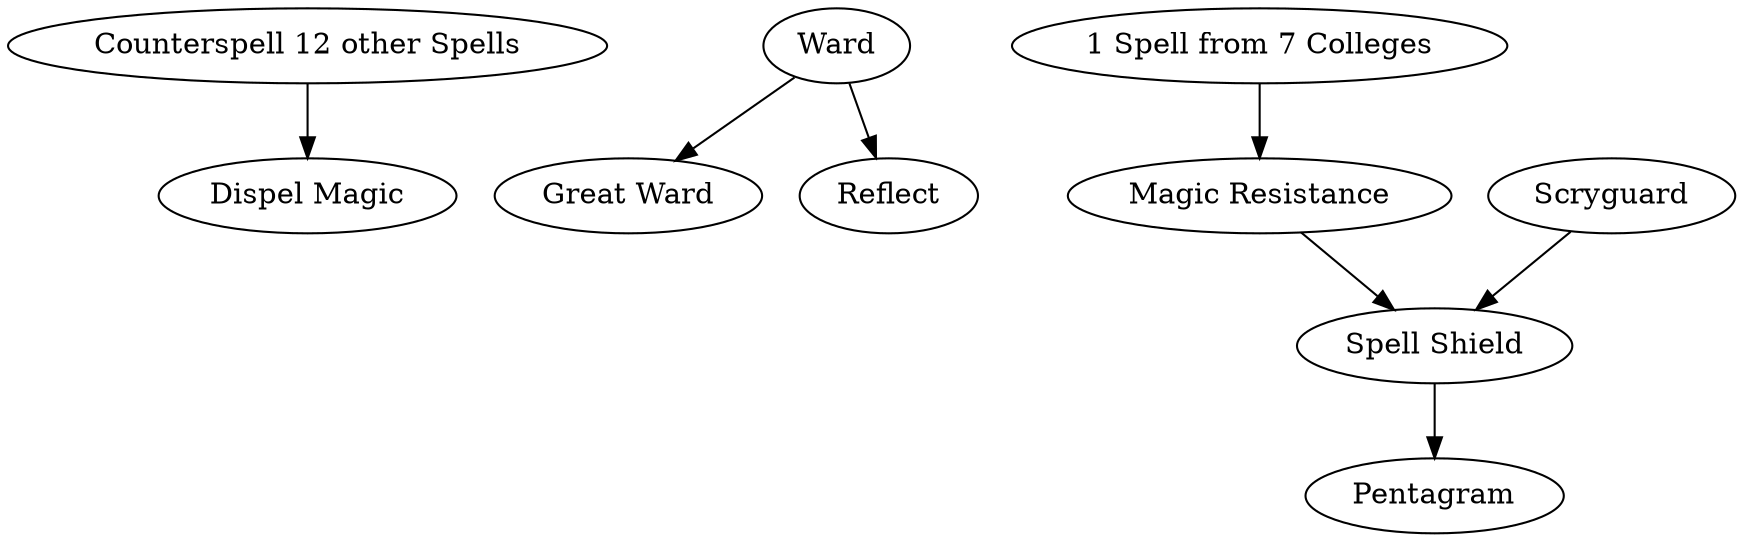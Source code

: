 digraph {
    "Counterspell 12 other Spells" -> { "Dispel Magic" }
    "Ward" -> { "Great Ward", "Reflect" }
    "1 Spell from 7 Colleges" -> { "Magic Resistance" }
    "Spell Shield" -> { "Pentagram" }
    "Scryguard" -> { "Spell Shield" }
    "Magic Resistance" -> { "Spell Shield" }
}